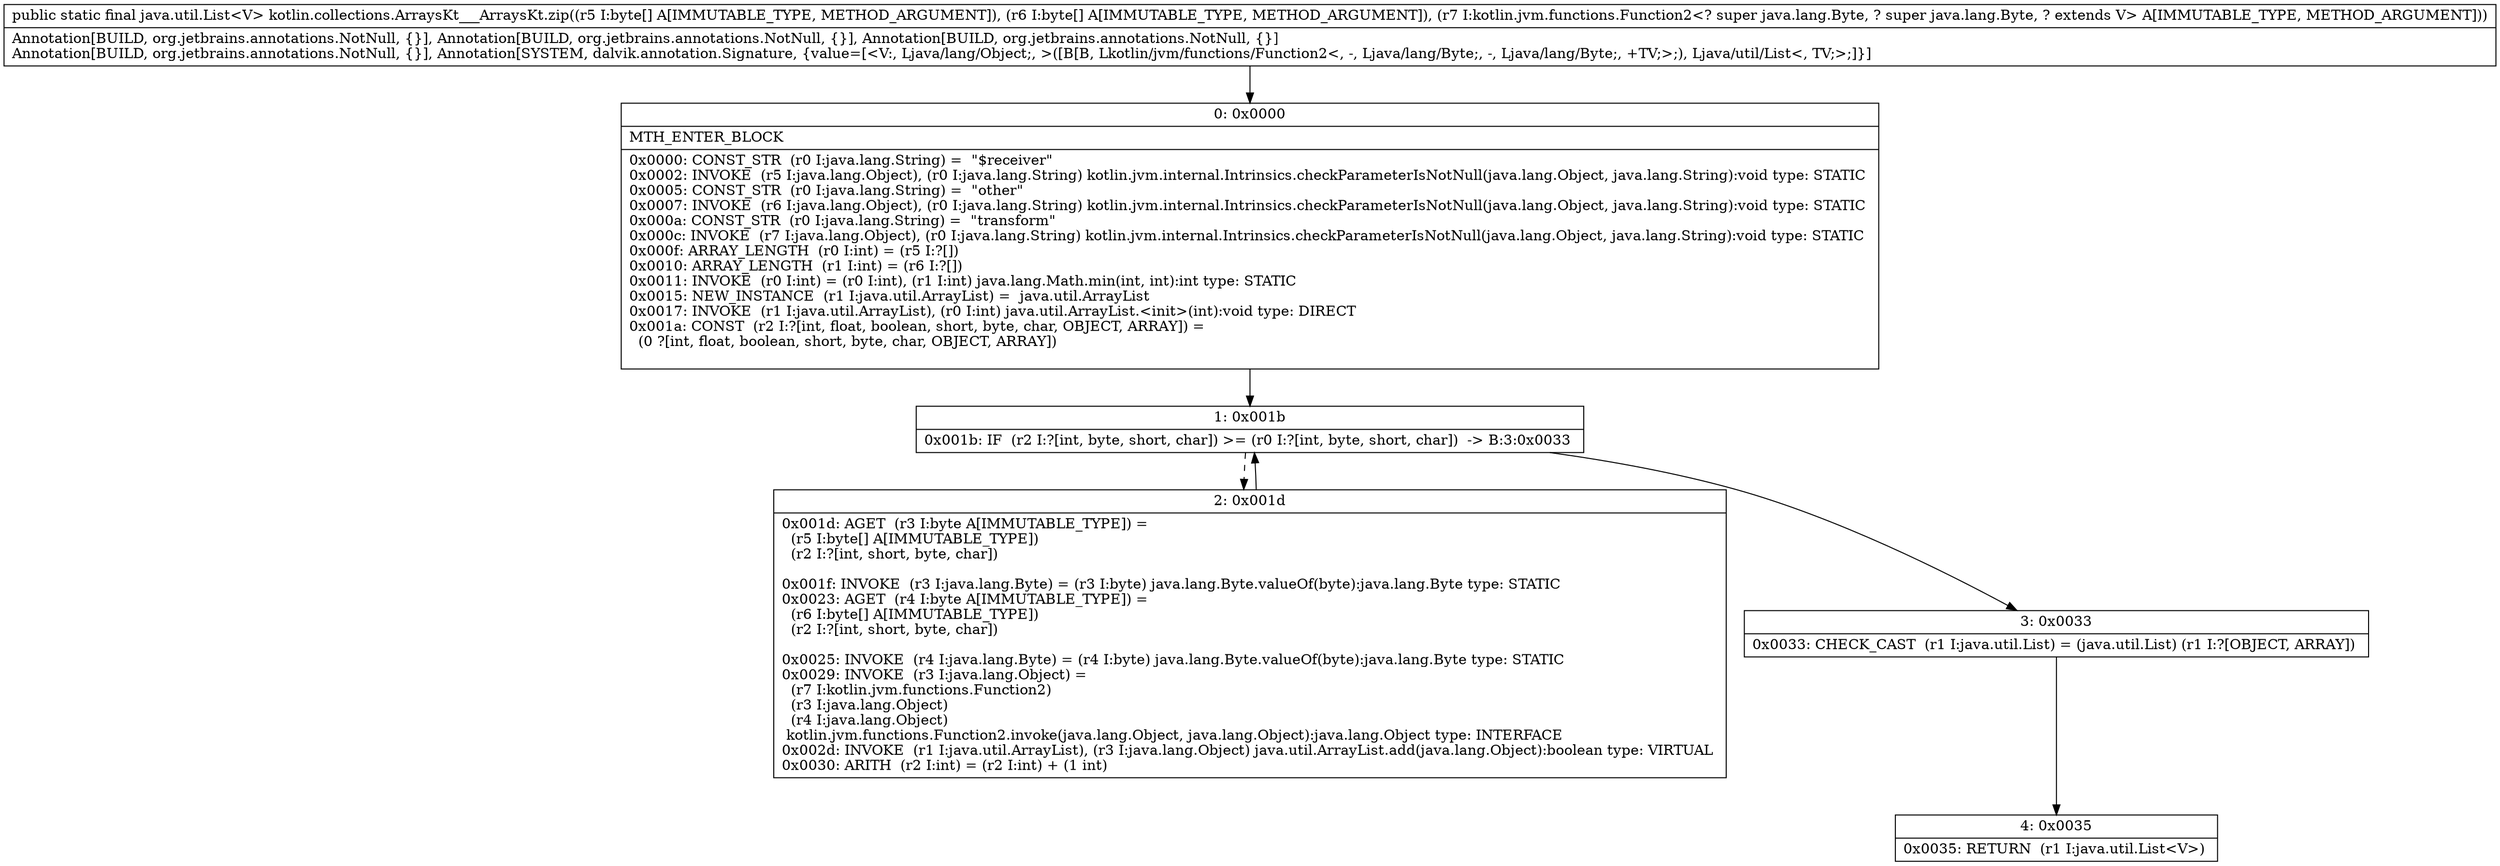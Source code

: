 digraph "CFG forkotlin.collections.ArraysKt___ArraysKt.zip([B[BLkotlin\/jvm\/functions\/Function2;)Ljava\/util\/List;" {
Node_0 [shape=record,label="{0\:\ 0x0000|MTH_ENTER_BLOCK\l|0x0000: CONST_STR  (r0 I:java.lang.String) =  \"$receiver\" \l0x0002: INVOKE  (r5 I:java.lang.Object), (r0 I:java.lang.String) kotlin.jvm.internal.Intrinsics.checkParameterIsNotNull(java.lang.Object, java.lang.String):void type: STATIC \l0x0005: CONST_STR  (r0 I:java.lang.String) =  \"other\" \l0x0007: INVOKE  (r6 I:java.lang.Object), (r0 I:java.lang.String) kotlin.jvm.internal.Intrinsics.checkParameterIsNotNull(java.lang.Object, java.lang.String):void type: STATIC \l0x000a: CONST_STR  (r0 I:java.lang.String) =  \"transform\" \l0x000c: INVOKE  (r7 I:java.lang.Object), (r0 I:java.lang.String) kotlin.jvm.internal.Intrinsics.checkParameterIsNotNull(java.lang.Object, java.lang.String):void type: STATIC \l0x000f: ARRAY_LENGTH  (r0 I:int) = (r5 I:?[]) \l0x0010: ARRAY_LENGTH  (r1 I:int) = (r6 I:?[]) \l0x0011: INVOKE  (r0 I:int) = (r0 I:int), (r1 I:int) java.lang.Math.min(int, int):int type: STATIC \l0x0015: NEW_INSTANCE  (r1 I:java.util.ArrayList) =  java.util.ArrayList \l0x0017: INVOKE  (r1 I:java.util.ArrayList), (r0 I:int) java.util.ArrayList.\<init\>(int):void type: DIRECT \l0x001a: CONST  (r2 I:?[int, float, boolean, short, byte, char, OBJECT, ARRAY]) = \l  (0 ?[int, float, boolean, short, byte, char, OBJECT, ARRAY])\l \l}"];
Node_1 [shape=record,label="{1\:\ 0x001b|0x001b: IF  (r2 I:?[int, byte, short, char]) \>= (r0 I:?[int, byte, short, char])  \-\> B:3:0x0033 \l}"];
Node_2 [shape=record,label="{2\:\ 0x001d|0x001d: AGET  (r3 I:byte A[IMMUTABLE_TYPE]) = \l  (r5 I:byte[] A[IMMUTABLE_TYPE])\l  (r2 I:?[int, short, byte, char])\l \l0x001f: INVOKE  (r3 I:java.lang.Byte) = (r3 I:byte) java.lang.Byte.valueOf(byte):java.lang.Byte type: STATIC \l0x0023: AGET  (r4 I:byte A[IMMUTABLE_TYPE]) = \l  (r6 I:byte[] A[IMMUTABLE_TYPE])\l  (r2 I:?[int, short, byte, char])\l \l0x0025: INVOKE  (r4 I:java.lang.Byte) = (r4 I:byte) java.lang.Byte.valueOf(byte):java.lang.Byte type: STATIC \l0x0029: INVOKE  (r3 I:java.lang.Object) = \l  (r7 I:kotlin.jvm.functions.Function2)\l  (r3 I:java.lang.Object)\l  (r4 I:java.lang.Object)\l kotlin.jvm.functions.Function2.invoke(java.lang.Object, java.lang.Object):java.lang.Object type: INTERFACE \l0x002d: INVOKE  (r1 I:java.util.ArrayList), (r3 I:java.lang.Object) java.util.ArrayList.add(java.lang.Object):boolean type: VIRTUAL \l0x0030: ARITH  (r2 I:int) = (r2 I:int) + (1 int) \l}"];
Node_3 [shape=record,label="{3\:\ 0x0033|0x0033: CHECK_CAST  (r1 I:java.util.List) = (java.util.List) (r1 I:?[OBJECT, ARRAY]) \l}"];
Node_4 [shape=record,label="{4\:\ 0x0035|0x0035: RETURN  (r1 I:java.util.List\<V\>) \l}"];
MethodNode[shape=record,label="{public static final java.util.List\<V\> kotlin.collections.ArraysKt___ArraysKt.zip((r5 I:byte[] A[IMMUTABLE_TYPE, METHOD_ARGUMENT]), (r6 I:byte[] A[IMMUTABLE_TYPE, METHOD_ARGUMENT]), (r7 I:kotlin.jvm.functions.Function2\<? super java.lang.Byte, ? super java.lang.Byte, ? extends V\> A[IMMUTABLE_TYPE, METHOD_ARGUMENT]))  | Annotation[BUILD, org.jetbrains.annotations.NotNull, \{\}], Annotation[BUILD, org.jetbrains.annotations.NotNull, \{\}], Annotation[BUILD, org.jetbrains.annotations.NotNull, \{\}]\lAnnotation[BUILD, org.jetbrains.annotations.NotNull, \{\}], Annotation[SYSTEM, dalvik.annotation.Signature, \{value=[\<V:, Ljava\/lang\/Object;, \>([B[B, Lkotlin\/jvm\/functions\/Function2\<, \-, Ljava\/lang\/Byte;, \-, Ljava\/lang\/Byte;, +TV;\>;), Ljava\/util\/List\<, TV;\>;]\}]\l}"];
MethodNode -> Node_0;
Node_0 -> Node_1;
Node_1 -> Node_2[style=dashed];
Node_1 -> Node_3;
Node_2 -> Node_1;
Node_3 -> Node_4;
}

